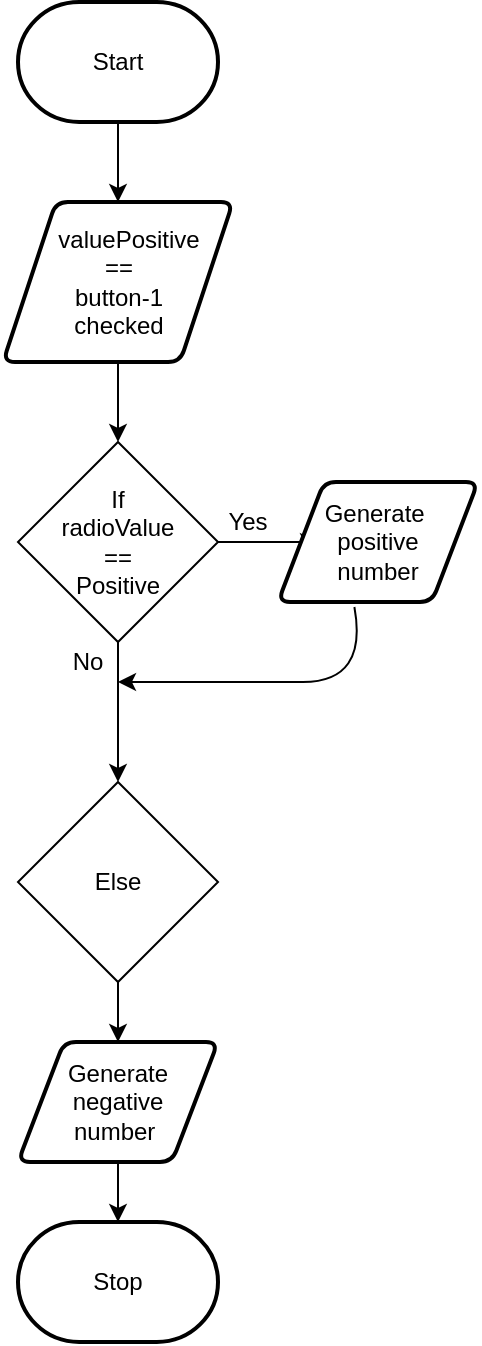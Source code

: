 <mxfile>
    <diagram id="GInHtZuMB5CcCfA9ihm7" name="Page-1">
        <mxGraphModel dx="1074" dy="741" grid="1" gridSize="10" guides="1" tooltips="1" connect="1" arrows="1" fold="1" page="1" pageScale="1" pageWidth="850" pageHeight="1100" math="0" shadow="0">
            <root>
                <mxCell id="0"/>
                <mxCell id="1" parent="0"/>
                <mxCell id="7" style="edgeStyle=none;html=1;" parent="1" source="2" target="3" edge="1">
                    <mxGeometry relative="1" as="geometry"/>
                </mxCell>
                <mxCell id="2" value="Start" style="strokeWidth=2;html=1;shape=mxgraph.flowchart.terminator;whiteSpace=wrap;" parent="1" vertex="1">
                    <mxGeometry x="300" y="30" width="100" height="60" as="geometry"/>
                </mxCell>
                <mxCell id="23" value="" style="edgeStyle=none;html=1;" edge="1" parent="1" source="3">
                    <mxGeometry relative="1" as="geometry">
                        <mxPoint x="350" y="250" as="targetPoint"/>
                    </mxGeometry>
                </mxCell>
                <mxCell id="3" value="&amp;nbsp; &amp;nbsp; valuePositive&amp;nbsp;&lt;br&gt;==&lt;br&gt;button-1 &lt;br&gt;checked" style="shape=parallelogram;html=1;strokeWidth=2;perimeter=parallelogramPerimeter;whiteSpace=wrap;rounded=1;arcSize=12;size=0.23;" parent="1" vertex="1">
                    <mxGeometry x="292.5" y="130" width="115" height="80" as="geometry"/>
                </mxCell>
                <mxCell id="27" value="" style="edgeStyle=none;html=1;" edge="1" parent="1" target="13">
                    <mxGeometry relative="1" as="geometry">
                        <mxPoint x="350" y="520" as="sourcePoint"/>
                    </mxGeometry>
                </mxCell>
                <mxCell id="6" value="Stop" style="strokeWidth=2;html=1;shape=mxgraph.flowchart.terminator;whiteSpace=wrap;" parent="1" vertex="1">
                    <mxGeometry x="300" y="640" width="100" height="60" as="geometry"/>
                </mxCell>
                <mxCell id="22" value="" style="edgeStyle=none;html=1;" edge="1" parent="1">
                    <mxGeometry relative="1" as="geometry">
                        <mxPoint x="350" y="350" as="sourcePoint"/>
                        <mxPoint x="350" y="420" as="targetPoint"/>
                    </mxGeometry>
                </mxCell>
                <mxCell id="28" value="" style="edgeStyle=none;html=1;" edge="1" parent="1" source="13" target="6">
                    <mxGeometry relative="1" as="geometry"/>
                </mxCell>
                <mxCell id="13" value="Generate negative &lt;br&gt;number&amp;nbsp;" style="shape=parallelogram;html=1;strokeWidth=2;perimeter=parallelogramPerimeter;whiteSpace=wrap;rounded=1;arcSize=12;size=0.23;" vertex="1" parent="1">
                    <mxGeometry x="300" y="550" width="100" height="60" as="geometry"/>
                </mxCell>
                <mxCell id="19" value="" style="edgeStyle=none;html=1;" edge="1" parent="1">
                    <mxGeometry relative="1" as="geometry">
                        <mxPoint x="400" y="300" as="sourcePoint"/>
                        <mxPoint x="450" y="300" as="targetPoint"/>
                    </mxGeometry>
                </mxCell>
                <mxCell id="20" value="Generate&amp;nbsp;&lt;br&gt;positive&lt;br&gt;number" style="shape=parallelogram;html=1;strokeWidth=2;perimeter=parallelogramPerimeter;whiteSpace=wrap;rounded=1;arcSize=12;size=0.23;" vertex="1" parent="1">
                    <mxGeometry x="430" y="270" width="100" height="60" as="geometry"/>
                </mxCell>
                <mxCell id="21" value="" style="curved=1;endArrow=classic;html=1;exitX=0.382;exitY=1.042;exitDx=0;exitDy=0;exitPerimeter=0;" edge="1" parent="1" source="20">
                    <mxGeometry width="50" height="50" relative="1" as="geometry">
                        <mxPoint x="410" y="400" as="sourcePoint"/>
                        <mxPoint x="350" y="370" as="targetPoint"/>
                        <Array as="points">
                            <mxPoint x="475" y="370"/>
                            <mxPoint x="410" y="370"/>
                        </Array>
                    </mxGeometry>
                </mxCell>
                <mxCell id="24" value="Yes" style="text;html=1;strokeColor=none;fillColor=none;align=center;verticalAlign=middle;whiteSpace=wrap;rounded=0;" vertex="1" parent="1">
                    <mxGeometry x="390" y="280" width="50" height="20" as="geometry"/>
                </mxCell>
                <mxCell id="25" value="No" style="text;html=1;strokeColor=none;fillColor=none;align=center;verticalAlign=middle;whiteSpace=wrap;rounded=0;" vertex="1" parent="1">
                    <mxGeometry x="310" y="350" width="50" height="20" as="geometry"/>
                </mxCell>
                <mxCell id="29" value="&lt;span&gt;If&lt;/span&gt;&lt;br&gt;&lt;span&gt;radioValue&lt;/span&gt;&lt;br&gt;&lt;span&gt;==&lt;/span&gt;&lt;br&gt;&lt;span&gt;Positive&lt;/span&gt;" style="rhombus;whiteSpace=wrap;html=1;" vertex="1" parent="1">
                    <mxGeometry x="300" y="250" width="100" height="100" as="geometry"/>
                </mxCell>
                <mxCell id="30" value="Else" style="rhombus;whiteSpace=wrap;html=1;" vertex="1" parent="1">
                    <mxGeometry x="300" y="420" width="100" height="100" as="geometry"/>
                </mxCell>
            </root>
        </mxGraphModel>
    </diagram>
</mxfile>